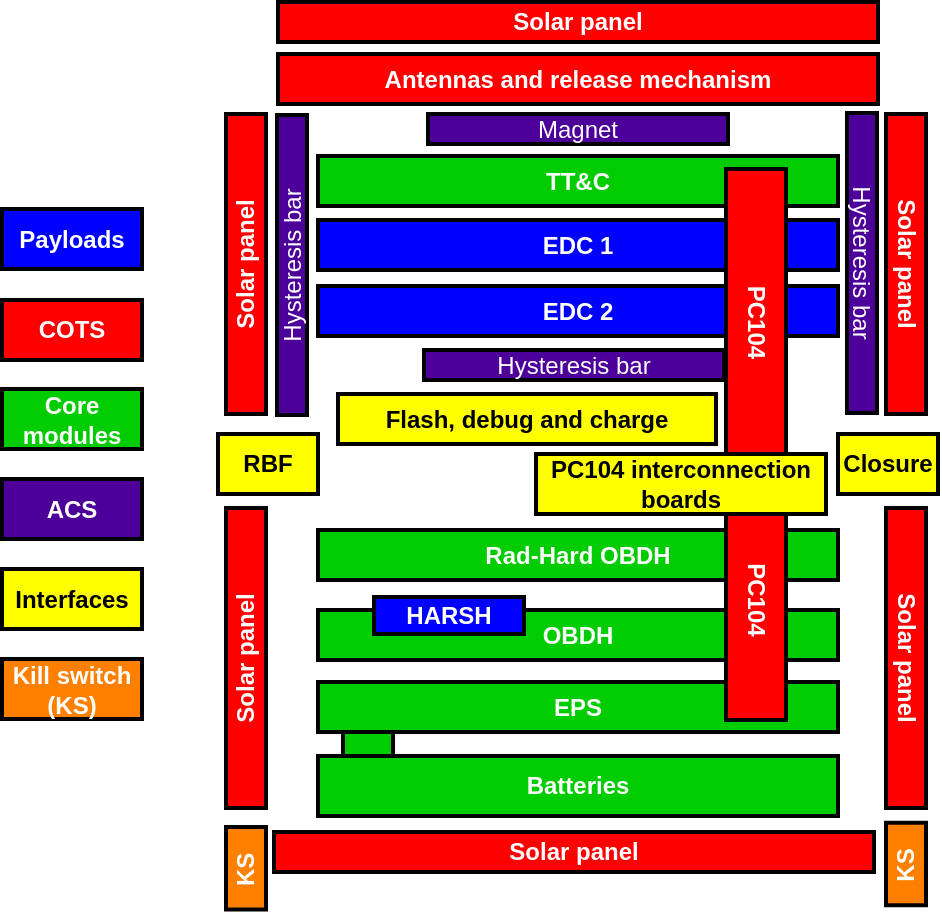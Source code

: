 <mxfile version="14.5.7" type="device"><diagram id="iPlSdhi1B9-vai2mC1SC" name="Page-1"><mxGraphModel dx="868" dy="479" grid="1" gridSize="10" guides="1" tooltips="1" connect="1" arrows="1" fold="1" page="1" pageScale="1" pageWidth="827" pageHeight="1169" math="0" shadow="0"><root><mxCell id="0"/><mxCell id="1" parent="0"/><mxCell id="SKA3nTi1Fw8VldXnay3i-36" value="" style="rounded=0;whiteSpace=wrap;html=1;fontStyle=1;strokeWidth=2;fontColor=#FFFFFF;rotation=90;fillColor=#00CC00;" parent="1" vertex="1"><mxGeometry x="251" y="463" width="30" height="25" as="geometry"/></mxCell><mxCell id="SKA3nTi1Fw8VldXnay3i-33" value="EPS" style="rounded=0;whiteSpace=wrap;html=1;fontStyle=1;strokeWidth=2;fontColor=#FFFFFF;fillColor=#00CC00;" parent="1" vertex="1"><mxGeometry x="241" y="449" width="260" height="25" as="geometry"/></mxCell><mxCell id="SKA3nTi1Fw8VldXnay3i-32" value="OBDH" style="rounded=0;whiteSpace=wrap;html=1;fontStyle=1;strokeWidth=2;fontColor=#FFFFFF;fillColor=#00CC00;" parent="1" vertex="1"><mxGeometry x="241" y="413" width="260" height="25" as="geometry"/></mxCell><mxCell id="SKA3nTi1Fw8VldXnay3i-1" value="Solar panel" style="rounded=0;whiteSpace=wrap;html=1;fontStyle=1;strokeWidth=2;fillColor=#FF0000;fontColor=#FFFFFF;" parent="1" vertex="1"><mxGeometry x="221" y="109" width="300" height="20" as="geometry"/></mxCell><mxCell id="SKA3nTi1Fw8VldXnay3i-3" value="Antennas and release mechanism" style="rounded=0;whiteSpace=wrap;html=1;fontStyle=1;strokeWidth=2;fillColor=#FF0000;fontColor=#FFFFFF;" parent="1" vertex="1"><mxGeometry x="221" y="135" width="300" height="25" as="geometry"/></mxCell><mxCell id="SKA3nTi1Fw8VldXnay3i-4" value="Solar panel" style="rounded=0;whiteSpace=wrap;html=1;fontStyle=1;strokeWidth=2;fillColor=#FF0000;fontColor=#FFFFFF;rotation=-90;" parent="1" vertex="1"><mxGeometry x="130" y="230" width="150" height="20" as="geometry"/></mxCell><mxCell id="SKA3nTi1Fw8VldXnay3i-5" value="Solar panel" style="rounded=0;whiteSpace=wrap;html=1;fontStyle=1;strokeWidth=2;fillColor=#FF0000;fontColor=#FFFFFF;rotation=-90;" parent="1" vertex="1"><mxGeometry x="130" y="427" width="150" height="20" as="geometry"/></mxCell><mxCell id="SKA3nTi1Fw8VldXnay3i-6" value="Solar panel" style="rounded=0;whiteSpace=wrap;html=1;fontStyle=1;strokeWidth=2;fillColor=#FF0000;fontColor=#FFFFFF;rotation=90;" parent="1" vertex="1"><mxGeometry x="460" y="427" width="150" height="20" as="geometry"/></mxCell><mxCell id="SKA3nTi1Fw8VldXnay3i-7" value="Solar panel" style="rounded=0;whiteSpace=wrap;html=1;fontStyle=1;strokeWidth=2;fillColor=#FF0000;fontColor=#FFFFFF;rotation=90;" parent="1" vertex="1"><mxGeometry x="460" y="230" width="150" height="20" as="geometry"/></mxCell><mxCell id="SKA3nTi1Fw8VldXnay3i-9" value="COTS" style="rounded=0;whiteSpace=wrap;html=1;fontStyle=1;strokeWidth=2;fillColor=#FF0000;fontColor=#FFFFFF;" parent="1" vertex="1"><mxGeometry x="83" y="258" width="70" height="30" as="geometry"/></mxCell><mxCell id="SKA3nTi1Fw8VldXnay3i-12" value="Payloads" style="rounded=0;whiteSpace=wrap;html=1;fontStyle=1;strokeWidth=2;fillColor=#0000FF;fontColor=#FFFFFF;" parent="1" vertex="1"><mxGeometry x="83" y="212.5" width="70" height="30" as="geometry"/></mxCell><mxCell id="SKA3nTi1Fw8VldXnay3i-13" value="Core modules" style="rounded=0;whiteSpace=wrap;html=1;fontStyle=1;strokeWidth=2;fontColor=#FFFFFF;fillColor=#00CC00;" parent="1" vertex="1"><mxGeometry x="83" y="302.5" width="70" height="30" as="geometry"/></mxCell><mxCell id="SKA3nTi1Fw8VldXnay3i-14" value="ACS" style="rounded=0;whiteSpace=wrap;html=1;fontStyle=1;strokeWidth=2;fontColor=#FFFFFF;fillColor=#4C0099;" parent="1" vertex="1"><mxGeometry x="83" y="347.5" width="70" height="30" as="geometry"/></mxCell><mxCell id="SKA3nTi1Fw8VldXnay3i-15" value="Kill switch (KS)" style="rounded=0;whiteSpace=wrap;html=1;fontStyle=1;strokeWidth=2;fontColor=#FFFFFF;fillColor=#FF8000;" parent="1" vertex="1"><mxGeometry x="83" y="437.5" width="70" height="30" as="geometry"/></mxCell><mxCell id="SKA3nTi1Fw8VldXnay3i-16" value="Interfaces" style="rounded=0;whiteSpace=wrap;html=1;fontStyle=1;strokeWidth=2;fillColor=#FFFF00;" parent="1" vertex="1"><mxGeometry x="83" y="392.5" width="70" height="30" as="geometry"/></mxCell><mxCell id="SKA3nTi1Fw8VldXnay3i-18" value="Rad-Hard OBDH" style="rounded=0;whiteSpace=wrap;html=1;fontStyle=1;strokeWidth=2;fontColor=#FFFFFF;fillColor=#00CC00;" parent="1" vertex="1"><mxGeometry x="241" y="373" width="260" height="25" as="geometry"/></mxCell><mxCell id="SKA3nTi1Fw8VldXnay3i-19" value="EDC 1" style="rounded=0;whiteSpace=wrap;html=1;fontStyle=1;strokeWidth=2;fontColor=#FFFFFF;fillColor=#0000FF;" parent="1" vertex="1"><mxGeometry x="241" y="218" width="260" height="25" as="geometry"/></mxCell><mxCell id="SKA3nTi1Fw8VldXnay3i-20" value="Hysteresis bar" style="rounded=0;whiteSpace=wrap;html=1;fontStyle=0;strokeWidth=2;fontColor=#FFFFFF;rotation=-90;fillColor=#4C0099;" parent="1" vertex="1"><mxGeometry x="153" y="233" width="150" height="15" as="geometry"/></mxCell><mxCell id="SKA3nTi1Fw8VldXnay3i-21" value="Hysteresis bar" style="rounded=0;whiteSpace=wrap;html=1;fontStyle=0;strokeWidth=2;fontColor=#FFFFFF;rotation=90;fillColor=#4C0099;" parent="1" vertex="1"><mxGeometry x="438" y="232" width="150" height="15" as="geometry"/></mxCell><mxCell id="SKA3nTi1Fw8VldXnay3i-22" value="Hysteresis bar" style="rounded=0;whiteSpace=wrap;html=1;fontStyle=0;strokeWidth=2;fontColor=#FFFFFF;rotation=0;fillColor=#4C0099;" parent="1" vertex="1"><mxGeometry x="294" y="283" width="150" height="15" as="geometry"/></mxCell><mxCell id="SKA3nTi1Fw8VldXnay3i-25" value="KS" style="rounded=0;whiteSpace=wrap;html=1;fontStyle=1;strokeWidth=2;rotation=-90;fillColor=#FF8000;fontColor=#FFFFFF;" parent="1" vertex="1"><mxGeometry x="184.38" y="532.13" width="41.25" height="20" as="geometry"/></mxCell><mxCell id="SKA3nTi1Fw8VldXnay3i-8" value="PC104" style="rounded=0;whiteSpace=wrap;html=1;fontStyle=1;strokeWidth=2;fillColor=#FF0000;fontColor=#FFFFFF;rotation=90;" parent="1" vertex="1"><mxGeometry x="400" y="393" width="120" height="30" as="geometry"/></mxCell><mxCell id="SKA3nTi1Fw8VldXnay3i-34" value="TT&amp;amp;C" style="rounded=0;whiteSpace=wrap;html=1;fontStyle=1;strokeWidth=2;fontColor=#FFFFFF;fillColor=#00CC00;" parent="1" vertex="1"><mxGeometry x="241" y="186" width="260" height="25" as="geometry"/></mxCell><mxCell id="SKA3nTi1Fw8VldXnay3i-35" value="Batteries" style="rounded=0;whiteSpace=wrap;html=1;fontStyle=1;strokeWidth=2;fontColor=#FFFFFF;fillColor=#00CC00;" parent="1" vertex="1"><mxGeometry x="241" y="486" width="260" height="30" as="geometry"/></mxCell><mxCell id="SKA3nTi1Fw8VldXnay3i-37" value="Solar panel" style="rounded=0;whiteSpace=wrap;html=1;fontStyle=1;strokeWidth=2;fillColor=#FF0000;fontColor=#FFFFFF;" parent="1" vertex="1"><mxGeometry x="219" y="524" width="300" height="20" as="geometry"/></mxCell><mxCell id="SKA3nTi1Fw8VldXnay3i-38" value="KS" style="rounded=0;whiteSpace=wrap;html=1;fontStyle=1;strokeWidth=2;rotation=-90;fillColor=#FF8000;fontColor=#FFFFFF;" parent="1" vertex="1"><mxGeometry x="514.37" y="530" width="41.25" height="20" as="geometry"/></mxCell><mxCell id="SKA3nTi1Fw8VldXnay3i-39" value="HARSH" style="rounded=0;whiteSpace=wrap;html=1;fontStyle=1;strokeWidth=2;fontColor=#FFFFFF;fillColor=#0000FF;" parent="1" vertex="1"><mxGeometry x="269" y="406.5" width="75" height="18.5" as="geometry"/></mxCell><mxCell id="SKA3nTi1Fw8VldXnay3i-40" value="RBF" style="rounded=0;whiteSpace=wrap;html=1;fontStyle=1;strokeWidth=2;rotation=0;fillColor=#FFFF00;" parent="1" vertex="1"><mxGeometry x="191" y="325" width="50" height="30" as="geometry"/></mxCell><mxCell id="SKA3nTi1Fw8VldXnay3i-41" value="Magnet" style="rounded=0;whiteSpace=wrap;html=1;fontStyle=0;strokeWidth=2;fontColor=#FFFFFF;rotation=0;fillColor=#4C0099;" parent="1" vertex="1"><mxGeometry x="296" y="165" width="150" height="15" as="geometry"/></mxCell><mxCell id="SKA3nTi1Fw8VldXnay3i-42" value="EDC 2" style="rounded=0;whiteSpace=wrap;html=1;fontStyle=1;strokeWidth=2;fontColor=#FFFFFF;fillColor=#0000FF;" parent="1" vertex="1"><mxGeometry x="241" y="251" width="260" height="25" as="geometry"/></mxCell><mxCell id="SKA3nTi1Fw8VldXnay3i-10" value="PC104" style="rounded=0;whiteSpace=wrap;html=1;fontStyle=1;strokeWidth=2;fillColor=#FF0000;fontColor=#FFFFFF;rotation=90;" parent="1" vertex="1"><mxGeometry x="383.75" y="253.75" width="152.5" height="30" as="geometry"/></mxCell><mxCell id="SKA3nTi1Fw8VldXnay3i-24" value="Flash, debug and charge " style="rounded=0;whiteSpace=wrap;html=1;fontStyle=1;strokeWidth=2;fillColor=#FFFF00;" parent="1" vertex="1"><mxGeometry x="251" y="305" width="189" height="25" as="geometry"/></mxCell><mxCell id="SKA3nTi1Fw8VldXnay3i-11" value="&lt;span style=&quot;left: 66.142px ; top: 173.166px ; font-size: 12px ; font-family: sans-serif ; transform: scalex(1.056)&quot;&gt;PC104 interconnection boards&lt;/span&gt;" style="rounded=0;whiteSpace=wrap;html=1;fontStyle=1;strokeWidth=2;rotation=0;fontSize=12;fillColor=#FFFF00;" parent="1" vertex="1"><mxGeometry x="350" y="335" width="145" height="30" as="geometry"/></mxCell><mxCell id="bVqe9CEgxA1Hh4W_Tphz-1" value="Closure" style="rounded=0;whiteSpace=wrap;html=1;fontStyle=1;strokeWidth=2;rotation=0;fillColor=#FFFF00;" vertex="1" parent="1"><mxGeometry x="501" y="325" width="50" height="30" as="geometry"/></mxCell></root></mxGraphModel></diagram></mxfile>
